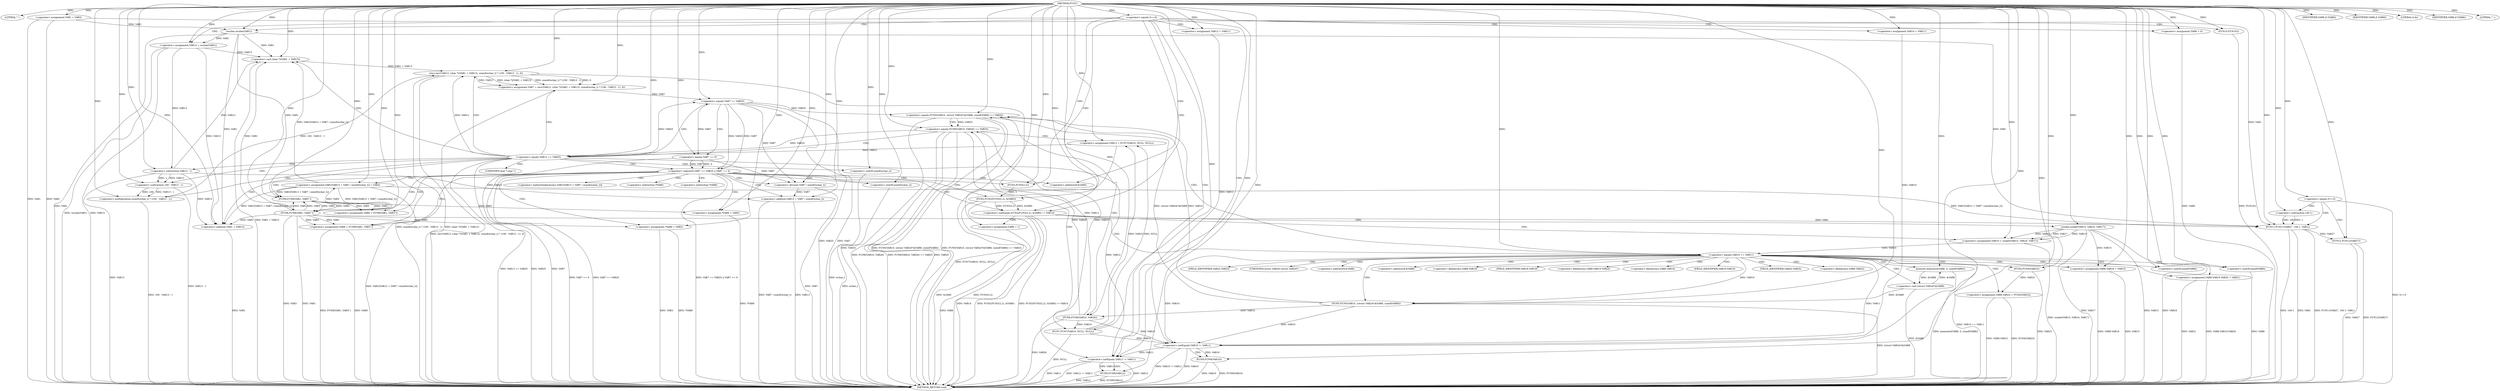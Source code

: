 digraph FUN1 {  
"1000100" [label = "(METHOD,FUN1)" ]
"1000315" [label = "(METHOD_RETURN,void)" ]
"1000103" [label = "(LITERAL,\"\",)" ]
"1000104" [label = "(<operator>.assignment,VAR1 = VAR2)" ]
"1000108" [label = "(<operator>.equals,5==5)" ]
"1000115" [label = "(<operator>.assignment,VAR6 = 0)" ]
"1000122" [label = "(<operator>.assignment,VAR10 = VAR11)" ]
"1000126" [label = "(<operator>.assignment,VAR12 = VAR11)" ]
"1000130" [label = "(<operator>.assignment,VAR13 = wcslen(VAR1))" ]
"1000132" [label = "(wcslen,wcslen(VAR1))" ]
"1000137" [label = "(<operator>.notEquals,FUN2(FUN3(2,2), &VAR5) != VAR14)" ]
"1000138" [label = "(FUN2,FUN2(FUN3(2,2), &VAR5))" ]
"1000139" [label = "(FUN3,FUN3(2,2))" ]
"1000147" [label = "(<operator>.assignment,VAR6 = 1)" ]
"1000150" [label = "(<operator>.assignment,VAR10 = socket(VAR15, VAR16, VAR17))" ]
"1000152" [label = "(socket,socket(VAR15, VAR16, VAR17))" ]
"1000157" [label = "(<operator>.equals,VAR10 == VAR11)" ]
"1000162" [label = "(memset,memset(&VAR8, 0, sizeof(VAR8)))" ]
"1000166" [label = "(<operator>.sizeOf,sizeof(VAR8))" ]
"1000168" [label = "(<operator>.assignment,VAR8.VAR18 = VAR15)" ]
"1000173" [label = "(<operator>.assignment,VAR8.VAR19.VAR20 = VAR21)" ]
"1000180" [label = "(<operator>.assignment,VAR8.VAR22 = FUN4(VAR23))" ]
"1000184" [label = "(FUN4,FUN4(VAR23))" ]
"1000187" [label = "(<operator>.equals,FUN5(VAR10, (struct VAR24*)&VAR8, sizeof(VAR8)) == VAR25)" ]
"1000188" [label = "(FUN5,FUN5(VAR10, (struct VAR24*)&VAR8, sizeof(VAR8)))" ]
"1000190" [label = "(<operator>.cast,(struct VAR24*)&VAR8)" ]
"1000194" [label = "(<operator>.sizeOf,sizeof(VAR8))" ]
"1000200" [label = "(<operator>.equals,FUN6(VAR10, VAR26) == VAR25)" ]
"1000201" [label = "(FUN6,FUN6(VAR10, VAR26))" ]
"1000207" [label = "(<operator>.assignment,VAR12 = FUN7(VAR10, NULL, NULL))" ]
"1000209" [label = "(FUN7,FUN7(VAR10, NULL, NULL))" ]
"1000214" [label = "(<operator>.equals,VAR12 == VAR25)" ]
"1000219" [label = "(<operator>.assignment,VAR7 = recv(VAR12, (char *)(VAR1 + VAR13), sizeof(wchar_t) * (100 - VAR13 - 1), 0))" ]
"1000221" [label = "(recv,recv(VAR12, (char *)(VAR1 + VAR13), sizeof(wchar_t) * (100 - VAR13 - 1), 0))" ]
"1000223" [label = "(<operator>.cast,(char *)(VAR1 + VAR13))" ]
"1000225" [label = "(<operator>.addition,VAR1 + VAR13)" ]
"1000228" [label = "(<operator>.multiplication,sizeof(wchar_t) * (100 - VAR13 - 1))" ]
"1000229" [label = "(<operator>.sizeOf,sizeof(wchar_t))" ]
"1000231" [label = "(<operator>.subtraction,100 - VAR13 - 1)" ]
"1000233" [label = "(<operator>.subtraction,VAR13 - 1)" ]
"1000238" [label = "(<operator>.logicalOr,VAR7 == VAR25 || VAR7 == 0)" ]
"1000239" [label = "(<operator>.equals,VAR7 == VAR25)" ]
"1000242" [label = "(<operator>.equals,VAR7 == 0)" ]
"1000247" [label = "(<operator>.assignment,VAR1[VAR13 + VAR7 / sizeof(wchar_t)] = VAR3)" ]
"1000250" [label = "(<operator>.addition,VAR13 + VAR7 / sizeof(wchar_t))" ]
"1000252" [label = "(<operator>.division,VAR7 / sizeof(wchar_t))" ]
"1000254" [label = "(<operator>.sizeOf,sizeof(wchar_t))" ]
"1000257" [label = "(<operator>.assignment,VAR9 = FUN8(VAR1, VAR3''))" ]
"1000259" [label = "(FUN8,FUN8(VAR1, VAR3''))" ]
"1000263" [label = "(IDENTIFIER,VAR9,if (VAR9))" ]
"1000265" [label = "(<operator>.assignment,*VAR9 = VAR3)" ]
"1000269" [label = "(<operator>.assignment,VAR9 = FUN8(VAR1, VAR3''))" ]
"1000271" [label = "(FUN8,FUN8(VAR1, VAR3''))" ]
"1000275" [label = "(IDENTIFIER,VAR9,if (VAR9))" ]
"1000277" [label = "(<operator>.assignment,*VAR9 = VAR3)" ]
"1000281" [label = "(LITERAL,0,do)" ]
"1000283" [label = "(<operator>.notEquals,VAR10 != VAR11)" ]
"1000287" [label = "(FUN9,FUN9(VAR10))" ]
"1000290" [label = "(<operator>.notEquals,VAR12 != VAR11)" ]
"1000294" [label = "(FUN9,FUN9(VAR12))" ]
"1000297" [label = "(IDENTIFIER,VAR6,if (VAR6))" ]
"1000299" [label = "(FUN10,FUN10())" ]
"1000301" [label = "(<operator>.equals,5==5)" ]
"1000306" [label = "(LITERAL,\"\",)" ]
"1000307" [label = "(FUN11,FUN11(VAR27, 100-1, VAR1))" ]
"1000309" [label = "(<operator>.subtraction,100-1)" ]
"1000313" [label = "(FUN12,FUN12(VAR27))" ]
"1000142" [label = "(<operator>.addressOf,&VAR5)" ]
"1000163" [label = "(<operator>.addressOf,&VAR8)" ]
"1000169" [label = "(<operator>.fieldAccess,VAR8.VAR18)" ]
"1000171" [label = "(FIELD_IDENTIFIER,VAR18,VAR18)" ]
"1000174" [label = "(<operator>.fieldAccess,VAR8.VAR19.VAR20)" ]
"1000175" [label = "(<operator>.fieldAccess,VAR8.VAR19)" ]
"1000177" [label = "(FIELD_IDENTIFIER,VAR19,VAR19)" ]
"1000178" [label = "(FIELD_IDENTIFIER,VAR20,VAR20)" ]
"1000181" [label = "(<operator>.fieldAccess,VAR8.VAR22)" ]
"1000183" [label = "(FIELD_IDENTIFIER,VAR22,VAR22)" ]
"1000191" [label = "(UNKNOWN,struct VAR24*,struct VAR24*)" ]
"1000192" [label = "(<operator>.addressOf,&VAR8)" ]
"1000224" [label = "(UNKNOWN,char *,char *)" ]
"1000248" [label = "(<operator>.indirectIndexAccess,VAR1[VAR13 + VAR7 / sizeof(wchar_t)])" ]
"1000266" [label = "(<operator>.indirection,*VAR9)" ]
"1000278" [label = "(<operator>.indirection,*VAR9)" ]
  "1000184" -> "1000315"  [ label = "DDG: VAR23"] 
  "1000147" -> "1000315"  [ label = "DDG: VAR6"] 
  "1000132" -> "1000315"  [ label = "DDG: VAR1"] 
  "1000187" -> "1000315"  [ label = "DDG: FUN5(VAR10, (struct VAR24*)&VAR8, sizeof(VAR8))"] 
  "1000247" -> "1000315"  [ label = "DDG: VAR1[VAR13 + VAR7 / sizeof(wchar_t)]"] 
  "1000307" -> "1000315"  [ label = "DDG: 100-1"] 
  "1000290" -> "1000315"  [ label = "DDG: VAR12"] 
  "1000168" -> "1000315"  [ label = "DDG: VAR15"] 
  "1000187" -> "1000315"  [ label = "DDG: FUN5(VAR10, (struct VAR24*)&VAR8, sizeof(VAR8)) == VAR25"] 
  "1000307" -> "1000315"  [ label = "DDG: VAR1"] 
  "1000138" -> "1000315"  [ label = "DDG: &VAR5"] 
  "1000223" -> "1000315"  [ label = "DDG: VAR1 + VAR13"] 
  "1000219" -> "1000315"  [ label = "DDG: recv(VAR12, (char *)(VAR1 + VAR13), sizeof(wchar_t) * (100 - VAR13 - 1), 0)"] 
  "1000250" -> "1000315"  [ label = "DDG: VAR13"] 
  "1000200" -> "1000315"  [ label = "DDG: FUN6(VAR10, VAR26)"] 
  "1000290" -> "1000315"  [ label = "DDG: VAR11"] 
  "1000221" -> "1000315"  [ label = "DDG: (char *)(VAR1 + VAR13)"] 
  "1000207" -> "1000315"  [ label = "DDG: FUN7(VAR10, NULL, NULL)"] 
  "1000283" -> "1000315"  [ label = "DDG: VAR10"] 
  "1000294" -> "1000315"  [ label = "DDG: FUN9(VAR12)"] 
  "1000238" -> "1000315"  [ label = "DDG: VAR7 == VAR25"] 
  "1000231" -> "1000315"  [ label = "DDG: VAR13 - 1"] 
  "1000252" -> "1000315"  [ label = "DDG: VAR7"] 
  "1000290" -> "1000315"  [ label = "DDG: VAR12 != VAR11"] 
  "1000168" -> "1000315"  [ label = "DDG: VAR8.VAR18"] 
  "1000277" -> "1000315"  [ label = "DDG: VAR3"] 
  "1000188" -> "1000315"  [ label = "DDG: (struct VAR24*)&VAR8"] 
  "1000200" -> "1000315"  [ label = "DDG: FUN6(VAR10, VAR26) == VAR25"] 
  "1000214" -> "1000315"  [ label = "DDG: VAR25"] 
  "1000157" -> "1000315"  [ label = "DDG: VAR10 == VAR11"] 
  "1000287" -> "1000315"  [ label = "DDG: FUN9(VAR10)"] 
  "1000173" -> "1000315"  [ label = "DDG: VAR21"] 
  "1000254" -> "1000315"  [ label = "DDG: wchar_t"] 
  "1000104" -> "1000315"  [ label = "DDG: VAR1"] 
  "1000225" -> "1000315"  [ label = "DDG: VAR1"] 
  "1000299" -> "1000315"  [ label = "DDG: FUN10()"] 
  "1000313" -> "1000315"  [ label = "DDG: FUN12(VAR27)"] 
  "1000239" -> "1000315"  [ label = "DDG: VAR7"] 
  "1000238" -> "1000315"  [ label = "DDG: VAR7 == VAR25 || VAR7 == 0"] 
  "1000221" -> "1000315"  [ label = "DDG: sizeof(wchar_t) * (100 - VAR13 - 1)"] 
  "1000214" -> "1000315"  [ label = "DDG: VAR12 == VAR25"] 
  "1000307" -> "1000315"  [ label = "DDG: FUN11(VAR27, 100-1, VAR1)"] 
  "1000130" -> "1000315"  [ label = "DDG: wcslen(VAR1)"] 
  "1000138" -> "1000315"  [ label = "DDG: FUN3(2,2)"] 
  "1000194" -> "1000315"  [ label = "DDG: VAR8"] 
  "1000180" -> "1000315"  [ label = "DDG: FUN4(VAR23)"] 
  "1000150" -> "1000315"  [ label = "DDG: socket(VAR15, VAR16, VAR17)"] 
  "1000250" -> "1000315"  [ label = "DDG: VAR7 / sizeof(wchar_t)"] 
  "1000152" -> "1000315"  [ label = "DDG: VAR17"] 
  "1000137" -> "1000315"  [ label = "DDG: VAR14"] 
  "1000180" -> "1000315"  [ label = "DDG: VAR8.VAR22"] 
  "1000301" -> "1000315"  [ label = "DDG: 5==5"] 
  "1000201" -> "1000315"  [ label = "DDG: VAR26"] 
  "1000265" -> "1000315"  [ label = "DDG: *VAR9"] 
  "1000152" -> "1000315"  [ label = "DDG: VAR15"] 
  "1000228" -> "1000315"  [ label = "DDG: 100 - VAR13 - 1"] 
  "1000277" -> "1000315"  [ label = "DDG: *VAR9"] 
  "1000209" -> "1000315"  [ label = "DDG: NULL"] 
  "1000152" -> "1000315"  [ label = "DDG: VAR16"] 
  "1000294" -> "1000315"  [ label = "DDG: VAR12"] 
  "1000271" -> "1000315"  [ label = "DDG: VAR3"] 
  "1000233" -> "1000315"  [ label = "DDG: VAR13"] 
  "1000229" -> "1000315"  [ label = "DDG: wchar_t"] 
  "1000238" -> "1000315"  [ label = "DDG: VAR7 == 0"] 
  "1000287" -> "1000315"  [ label = "DDG: VAR10"] 
  "1000269" -> "1000315"  [ label = "DDG: VAR9"] 
  "1000271" -> "1000315"  [ label = "DDG: VAR1"] 
  "1000137" -> "1000315"  [ label = "DDG: FUN2(FUN3(2,2), &VAR5)"] 
  "1000187" -> "1000315"  [ label = "DDG: VAR25"] 
  "1000162" -> "1000315"  [ label = "DDG: memset(&VAR8, 0, sizeof(VAR8))"] 
  "1000283" -> "1000315"  [ label = "DDG: VAR10 != VAR11"] 
  "1000313" -> "1000315"  [ label = "DDG: VAR27"] 
  "1000239" -> "1000315"  [ label = "DDG: VAR25"] 
  "1000269" -> "1000315"  [ label = "DDG: FUN8(VAR1, VAR3'')"] 
  "1000115" -> "1000315"  [ label = "DDG: VAR6"] 
  "1000190" -> "1000315"  [ label = "DDG: &VAR8"] 
  "1000173" -> "1000315"  [ label = "DDG: VAR8.VAR19.VAR20"] 
  "1000137" -> "1000315"  [ label = "DDG: FUN2(FUN3(2,2), &VAR5) != VAR14"] 
  "1000242" -> "1000315"  [ label = "DDG: VAR7"] 
  "1000104" -> "1000315"  [ label = "DDG: VAR2"] 
  "1000130" -> "1000315"  [ label = "DDG: VAR13"] 
  "1000200" -> "1000315"  [ label = "DDG: VAR25"] 
  "1000100" -> "1000103"  [ label = "DDG: "] 
  "1000100" -> "1000104"  [ label = "DDG: "] 
  "1000100" -> "1000108"  [ label = "DDG: "] 
  "1000100" -> "1000115"  [ label = "DDG: "] 
  "1000100" -> "1000122"  [ label = "DDG: "] 
  "1000100" -> "1000126"  [ label = "DDG: "] 
  "1000132" -> "1000130"  [ label = "DDG: VAR1"] 
  "1000100" -> "1000130"  [ label = "DDG: "] 
  "1000104" -> "1000132"  [ label = "DDG: VAR1"] 
  "1000100" -> "1000132"  [ label = "DDG: "] 
  "1000138" -> "1000137"  [ label = "DDG: FUN3(2,2)"] 
  "1000138" -> "1000137"  [ label = "DDG: &VAR5"] 
  "1000139" -> "1000138"  [ label = "DDG: 2"] 
  "1000100" -> "1000139"  [ label = "DDG: "] 
  "1000100" -> "1000137"  [ label = "DDG: "] 
  "1000100" -> "1000147"  [ label = "DDG: "] 
  "1000152" -> "1000150"  [ label = "DDG: VAR15"] 
  "1000152" -> "1000150"  [ label = "DDG: VAR16"] 
  "1000152" -> "1000150"  [ label = "DDG: VAR17"] 
  "1000100" -> "1000150"  [ label = "DDG: "] 
  "1000100" -> "1000152"  [ label = "DDG: "] 
  "1000150" -> "1000157"  [ label = "DDG: VAR10"] 
  "1000100" -> "1000157"  [ label = "DDG: "] 
  "1000190" -> "1000162"  [ label = "DDG: &VAR8"] 
  "1000100" -> "1000162"  [ label = "DDG: "] 
  "1000100" -> "1000166"  [ label = "DDG: "] 
  "1000152" -> "1000168"  [ label = "DDG: VAR15"] 
  "1000100" -> "1000168"  [ label = "DDG: "] 
  "1000100" -> "1000173"  [ label = "DDG: "] 
  "1000184" -> "1000180"  [ label = "DDG: VAR23"] 
  "1000100" -> "1000184"  [ label = "DDG: "] 
  "1000188" -> "1000187"  [ label = "DDG: VAR10"] 
  "1000188" -> "1000187"  [ label = "DDG: (struct VAR24*)&VAR8"] 
  "1000157" -> "1000188"  [ label = "DDG: VAR10"] 
  "1000100" -> "1000188"  [ label = "DDG: "] 
  "1000190" -> "1000188"  [ label = "DDG: &VAR8"] 
  "1000162" -> "1000190"  [ label = "DDG: &VAR8"] 
  "1000100" -> "1000194"  [ label = "DDG: "] 
  "1000239" -> "1000187"  [ label = "DDG: VAR25"] 
  "1000100" -> "1000187"  [ label = "DDG: "] 
  "1000201" -> "1000200"  [ label = "DDG: VAR10"] 
  "1000201" -> "1000200"  [ label = "DDG: VAR26"] 
  "1000188" -> "1000201"  [ label = "DDG: VAR10"] 
  "1000100" -> "1000201"  [ label = "DDG: "] 
  "1000187" -> "1000200"  [ label = "DDG: VAR25"] 
  "1000100" -> "1000200"  [ label = "DDG: "] 
  "1000209" -> "1000207"  [ label = "DDG: VAR10"] 
  "1000209" -> "1000207"  [ label = "DDG: NULL"] 
  "1000100" -> "1000207"  [ label = "DDG: "] 
  "1000201" -> "1000209"  [ label = "DDG: VAR10"] 
  "1000100" -> "1000209"  [ label = "DDG: "] 
  "1000207" -> "1000214"  [ label = "DDG: VAR12"] 
  "1000100" -> "1000214"  [ label = "DDG: "] 
  "1000200" -> "1000214"  [ label = "DDG: VAR25"] 
  "1000221" -> "1000219"  [ label = "DDG: VAR12"] 
  "1000221" -> "1000219"  [ label = "DDG: (char *)(VAR1 + VAR13)"] 
  "1000221" -> "1000219"  [ label = "DDG: sizeof(wchar_t) * (100 - VAR13 - 1)"] 
  "1000221" -> "1000219"  [ label = "DDG: 0"] 
  "1000100" -> "1000219"  [ label = "DDG: "] 
  "1000214" -> "1000221"  [ label = "DDG: VAR12"] 
  "1000100" -> "1000221"  [ label = "DDG: "] 
  "1000223" -> "1000221"  [ label = "DDG: VAR1 + VAR13"] 
  "1000247" -> "1000223"  [ label = "DDG: VAR1[VAR13 + VAR7 / sizeof(wchar_t)]"] 
  "1000132" -> "1000223"  [ label = "DDG: VAR1"] 
  "1000271" -> "1000223"  [ label = "DDG: VAR1"] 
  "1000100" -> "1000223"  [ label = "DDG: "] 
  "1000130" -> "1000223"  [ label = "DDG: VAR13"] 
  "1000233" -> "1000223"  [ label = "DDG: VAR13"] 
  "1000247" -> "1000225"  [ label = "DDG: VAR1[VAR13 + VAR7 / sizeof(wchar_t)]"] 
  "1000132" -> "1000225"  [ label = "DDG: VAR1"] 
  "1000271" -> "1000225"  [ label = "DDG: VAR1"] 
  "1000100" -> "1000225"  [ label = "DDG: "] 
  "1000130" -> "1000225"  [ label = "DDG: VAR13"] 
  "1000233" -> "1000225"  [ label = "DDG: VAR13"] 
  "1000228" -> "1000221"  [ label = "DDG: 100 - VAR13 - 1"] 
  "1000100" -> "1000228"  [ label = "DDG: "] 
  "1000100" -> "1000229"  [ label = "DDG: "] 
  "1000231" -> "1000228"  [ label = "DDG: 100"] 
  "1000231" -> "1000228"  [ label = "DDG: VAR13 - 1"] 
  "1000100" -> "1000231"  [ label = "DDG: "] 
  "1000233" -> "1000231"  [ label = "DDG: VAR13"] 
  "1000233" -> "1000231"  [ label = "DDG: 1"] 
  "1000100" -> "1000233"  [ label = "DDG: "] 
  "1000130" -> "1000233"  [ label = "DDG: VAR13"] 
  "1000239" -> "1000238"  [ label = "DDG: VAR7"] 
  "1000239" -> "1000238"  [ label = "DDG: VAR25"] 
  "1000219" -> "1000239"  [ label = "DDG: VAR7"] 
  "1000100" -> "1000239"  [ label = "DDG: "] 
  "1000214" -> "1000239"  [ label = "DDG: VAR25"] 
  "1000242" -> "1000238"  [ label = "DDG: VAR7"] 
  "1000242" -> "1000238"  [ label = "DDG: 0"] 
  "1000239" -> "1000242"  [ label = "DDG: VAR7"] 
  "1000100" -> "1000242"  [ label = "DDG: "] 
  "1000271" -> "1000247"  [ label = "DDG: VAR3"] 
  "1000100" -> "1000247"  [ label = "DDG: "] 
  "1000233" -> "1000250"  [ label = "DDG: VAR13"] 
  "1000100" -> "1000250"  [ label = "DDG: "] 
  "1000252" -> "1000250"  [ label = "DDG: VAR7"] 
  "1000239" -> "1000252"  [ label = "DDG: VAR7"] 
  "1000242" -> "1000252"  [ label = "DDG: VAR7"] 
  "1000100" -> "1000252"  [ label = "DDG: "] 
  "1000100" -> "1000254"  [ label = "DDG: "] 
  "1000259" -> "1000257"  [ label = "DDG: VAR1"] 
  "1000259" -> "1000257"  [ label = "DDG: VAR3"] 
  "1000100" -> "1000257"  [ label = "DDG: "] 
  "1000247" -> "1000259"  [ label = "DDG: VAR1[VAR13 + VAR7 / sizeof(wchar_t)]"] 
  "1000100" -> "1000259"  [ label = "DDG: "] 
  "1000132" -> "1000259"  [ label = "DDG: VAR1"] 
  "1000271" -> "1000259"  [ label = "DDG: VAR1"] 
  "1000271" -> "1000259"  [ label = "DDG: VAR3"] 
  "1000100" -> "1000263"  [ label = "DDG: "] 
  "1000259" -> "1000265"  [ label = "DDG: VAR3"] 
  "1000100" -> "1000265"  [ label = "DDG: "] 
  "1000271" -> "1000269"  [ label = "DDG: VAR1"] 
  "1000271" -> "1000269"  [ label = "DDG: VAR3"] 
  "1000100" -> "1000269"  [ label = "DDG: "] 
  "1000247" -> "1000271"  [ label = "DDG: VAR1[VAR13 + VAR7 / sizeof(wchar_t)]"] 
  "1000259" -> "1000271"  [ label = "DDG: VAR1"] 
  "1000100" -> "1000271"  [ label = "DDG: "] 
  "1000259" -> "1000271"  [ label = "DDG: VAR3"] 
  "1000100" -> "1000275"  [ label = "DDG: "] 
  "1000271" -> "1000277"  [ label = "DDG: VAR3"] 
  "1000100" -> "1000277"  [ label = "DDG: "] 
  "1000100" -> "1000281"  [ label = "DDG: "] 
  "1000209" -> "1000283"  [ label = "DDG: VAR10"] 
  "1000188" -> "1000283"  [ label = "DDG: VAR10"] 
  "1000122" -> "1000283"  [ label = "DDG: VAR10"] 
  "1000157" -> "1000283"  [ label = "DDG: VAR10"] 
  "1000201" -> "1000283"  [ label = "DDG: VAR10"] 
  "1000100" -> "1000283"  [ label = "DDG: "] 
  "1000157" -> "1000283"  [ label = "DDG: VAR11"] 
  "1000283" -> "1000287"  [ label = "DDG: VAR10"] 
  "1000100" -> "1000287"  [ label = "DDG: "] 
  "1000221" -> "1000290"  [ label = "DDG: VAR12"] 
  "1000126" -> "1000290"  [ label = "DDG: VAR12"] 
  "1000214" -> "1000290"  [ label = "DDG: VAR12"] 
  "1000100" -> "1000290"  [ label = "DDG: "] 
  "1000283" -> "1000290"  [ label = "DDG: VAR11"] 
  "1000290" -> "1000294"  [ label = "DDG: VAR12"] 
  "1000100" -> "1000294"  [ label = "DDG: "] 
  "1000100" -> "1000297"  [ label = "DDG: "] 
  "1000100" -> "1000299"  [ label = "DDG: "] 
  "1000100" -> "1000301"  [ label = "DDG: "] 
  "1000100" -> "1000306"  [ label = "DDG: "] 
  "1000100" -> "1000307"  [ label = "DDG: "] 
  "1000309" -> "1000307"  [ label = "DDG: 100"] 
  "1000309" -> "1000307"  [ label = "DDG: 1"] 
  "1000100" -> "1000309"  [ label = "DDG: "] 
  "1000247" -> "1000307"  [ label = "DDG: VAR1[VAR13 + VAR7 / sizeof(wchar_t)]"] 
  "1000132" -> "1000307"  [ label = "DDG: VAR1"] 
  "1000271" -> "1000307"  [ label = "DDG: VAR1"] 
  "1000104" -> "1000307"  [ label = "DDG: VAR1"] 
  "1000307" -> "1000313"  [ label = "DDG: VAR27"] 
  "1000100" -> "1000313"  [ label = "DDG: "] 
  "1000108" -> "1000142"  [ label = "CDG: "] 
  "1000108" -> "1000139"  [ label = "CDG: "] 
  "1000108" -> "1000122"  [ label = "CDG: "] 
  "1000108" -> "1000126"  [ label = "CDG: "] 
  "1000108" -> "1000132"  [ label = "CDG: "] 
  "1000108" -> "1000130"  [ label = "CDG: "] 
  "1000108" -> "1000138"  [ label = "CDG: "] 
  "1000108" -> "1000290"  [ label = "CDG: "] 
  "1000108" -> "1000283"  [ label = "CDG: "] 
  "1000108" -> "1000137"  [ label = "CDG: "] 
  "1000108" -> "1000115"  [ label = "CDG: "] 
  "1000108" -> "1000299"  [ label = "CDG: "] 
  "1000137" -> "1000150"  [ label = "CDG: "] 
  "1000137" -> "1000157"  [ label = "CDG: "] 
  "1000137" -> "1000152"  [ label = "CDG: "] 
  "1000137" -> "1000147"  [ label = "CDG: "] 
  "1000157" -> "1000174"  [ label = "CDG: "] 
  "1000157" -> "1000191"  [ label = "CDG: "] 
  "1000157" -> "1000166"  [ label = "CDG: "] 
  "1000157" -> "1000180"  [ label = "CDG: "] 
  "1000157" -> "1000183"  [ label = "CDG: "] 
  "1000157" -> "1000188"  [ label = "CDG: "] 
  "1000157" -> "1000190"  [ label = "CDG: "] 
  "1000157" -> "1000175"  [ label = "CDG: "] 
  "1000157" -> "1000194"  [ label = "CDG: "] 
  "1000157" -> "1000192"  [ label = "CDG: "] 
  "1000157" -> "1000187"  [ label = "CDG: "] 
  "1000157" -> "1000169"  [ label = "CDG: "] 
  "1000157" -> "1000163"  [ label = "CDG: "] 
  "1000157" -> "1000168"  [ label = "CDG: "] 
  "1000157" -> "1000178"  [ label = "CDG: "] 
  "1000157" -> "1000173"  [ label = "CDG: "] 
  "1000157" -> "1000171"  [ label = "CDG: "] 
  "1000157" -> "1000184"  [ label = "CDG: "] 
  "1000157" -> "1000177"  [ label = "CDG: "] 
  "1000157" -> "1000162"  [ label = "CDG: "] 
  "1000157" -> "1000181"  [ label = "CDG: "] 
  "1000187" -> "1000200"  [ label = "CDG: "] 
  "1000187" -> "1000201"  [ label = "CDG: "] 
  "1000200" -> "1000214"  [ label = "CDG: "] 
  "1000200" -> "1000207"  [ label = "CDG: "] 
  "1000200" -> "1000209"  [ label = "CDG: "] 
  "1000214" -> "1000238"  [ label = "CDG: "] 
  "1000214" -> "1000221"  [ label = "CDG: "] 
  "1000214" -> "1000233"  [ label = "CDG: "] 
  "1000214" -> "1000219"  [ label = "CDG: "] 
  "1000214" -> "1000224"  [ label = "CDG: "] 
  "1000214" -> "1000239"  [ label = "CDG: "] 
  "1000214" -> "1000229"  [ label = "CDG: "] 
  "1000214" -> "1000225"  [ label = "CDG: "] 
  "1000214" -> "1000231"  [ label = "CDG: "] 
  "1000214" -> "1000223"  [ label = "CDG: "] 
  "1000214" -> "1000228"  [ label = "CDG: "] 
  "1000238" -> "1000259"  [ label = "CDG: "] 
  "1000238" -> "1000269"  [ label = "CDG: "] 
  "1000238" -> "1000254"  [ label = "CDG: "] 
  "1000238" -> "1000250"  [ label = "CDG: "] 
  "1000238" -> "1000248"  [ label = "CDG: "] 
  "1000238" -> "1000247"  [ label = "CDG: "] 
  "1000238" -> "1000271"  [ label = "CDG: "] 
  "1000238" -> "1000252"  [ label = "CDG: "] 
  "1000238" -> "1000257"  [ label = "CDG: "] 
  "1000238" -> "1000142"  [ label = "CDG: "] 
  "1000238" -> "1000139"  [ label = "CDG: "] 
  "1000238" -> "1000138"  [ label = "CDG: "] 
  "1000238" -> "1000137"  [ label = "CDG: "] 
  "1000238" -> "1000265"  [ label = "CDG: "] 
  "1000238" -> "1000266"  [ label = "CDG: "] 
  "1000238" -> "1000277"  [ label = "CDG: "] 
  "1000238" -> "1000278"  [ label = "CDG: "] 
  "1000239" -> "1000242"  [ label = "CDG: "] 
  "1000283" -> "1000287"  [ label = "CDG: "] 
  "1000290" -> "1000294"  [ label = "CDG: "] 
  "1000301" -> "1000313"  [ label = "CDG: "] 
  "1000301" -> "1000307"  [ label = "CDG: "] 
  "1000301" -> "1000309"  [ label = "CDG: "] 
}
